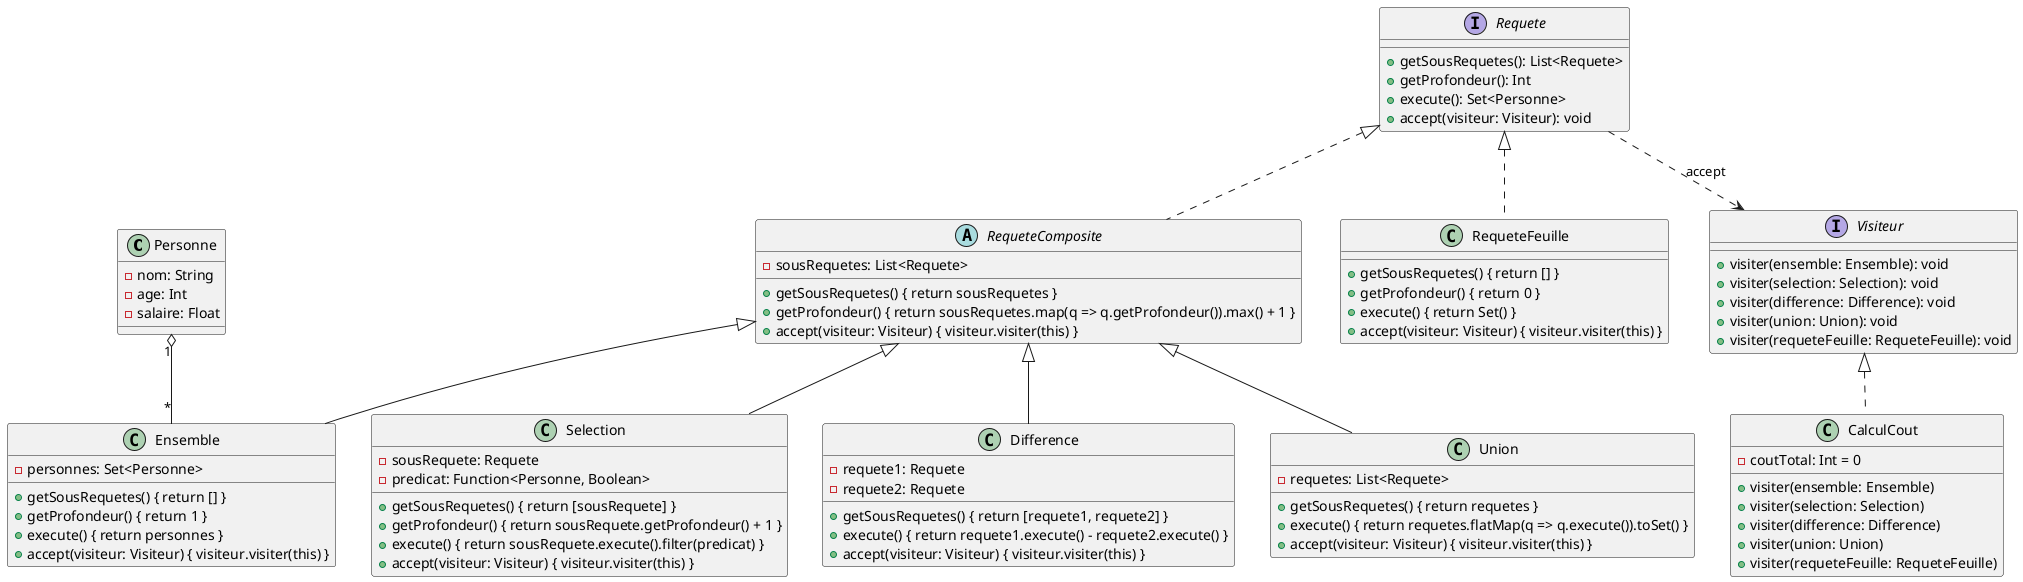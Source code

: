 @startuml Diagramme

class Personne {
  -nom: String
  -age: Int
  -salaire: Float
}

interface Requete {
  +getSousRequetes(): List<Requete>
  +getProfondeur(): Int
  +execute(): Set<Personne>
  +accept(visiteur: Visiteur): void
}

abstract class RequeteComposite implements Requete {
  -sousRequetes: List<Requete>
  +getSousRequetes() { return sousRequetes }
  +getProfondeur() { return sousRequetes.map(q => q.getProfondeur()).max() + 1 }
  +accept(visiteur: Visiteur) { visiteur.visiter(this) }
}

class Ensemble extends RequeteComposite {
  -personnes: Set<Personne>
  +getSousRequetes() { return [] }
  +getProfondeur() { return 1 }
  +execute() { return personnes }
  +accept(visiteur: Visiteur) { visiteur.visiter(this) }
}

class Selection extends RequeteComposite {
  -sousRequete: Requete
  -predicat: Function<Personne, Boolean>
  +getSousRequetes() { return [sousRequete] }
  +getProfondeur() { return sousRequete.getProfondeur() + 1 }
  +execute() { return sousRequete.execute().filter(predicat) }
  +accept(visiteur: Visiteur) { visiteur.visiter(this) }
}

class Difference extends RequeteComposite {
  -requete1: Requete
  -requete2: Requete
  +getSousRequetes() { return [requete1, requete2] }
  +execute() { return requete1.execute() - requete2.execute() }
  +accept(visiteur: Visiteur) { visiteur.visiter(this) }
}

class Union extends RequeteComposite {
  -requetes: List<Requete>
  +getSousRequetes() { return requetes }
  +execute() { return requetes.flatMap(q => q.execute()).toSet() }
  +accept(visiteur: Visiteur) { visiteur.visiter(this) }
}

class RequeteFeuille implements Requete {
  +getSousRequetes() { return [] }
  +getProfondeur() { return 0 }
  +execute() { return Set() }
  +accept(visiteur: Visiteur) { visiteur.visiter(this) }
}

interface Visiteur {
  +visiter(ensemble: Ensemble): void
  +visiter(selection: Selection): void
  +visiter(difference: Difference): void
  +visiter(union: Union): void
  +visiter(requeteFeuille: RequeteFeuille): void
}

class CalculCout implements Visiteur {
  -coutTotal: Int = 0

  +visiter(ensemble: Ensemble)
  +visiter(selection: Selection)
  +visiter(difference: Difference)
  +visiter(union: Union)
  +visiter(requeteFeuille: RequeteFeuille)
}

Requete ..> Visiteur : accept

Personne "1" o-- "*" Ensemble

@enduml
